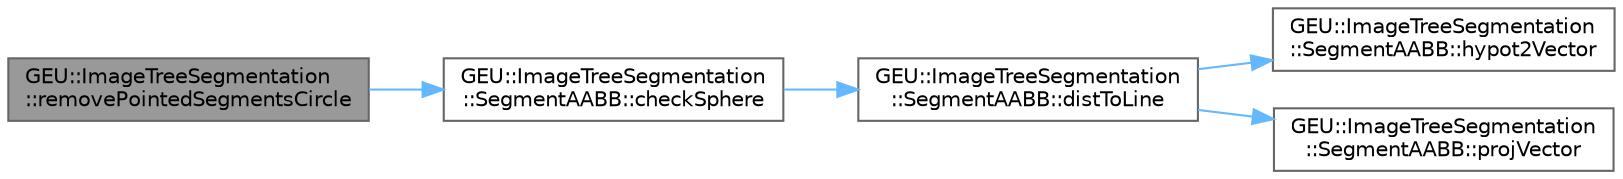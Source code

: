 digraph "GEU::ImageTreeSegmentation::removePointedSegmentsCircle"
{
 // LATEX_PDF_SIZE
  bgcolor="transparent";
  edge [fontname=Helvetica,fontsize=10,labelfontname=Helvetica,labelfontsize=10];
  node [fontname=Helvetica,fontsize=10,shape=box,height=0.2,width=0.4];
  rankdir="LR";
  Node1 [id="Node000001",label="GEU::ImageTreeSegmentation\l::removePointedSegmentsCircle",height=0.2,width=0.4,color="gray40", fillcolor="grey60", style="filled", fontcolor="black",tooltip=" "];
  Node1 -> Node2 [id="edge1_Node000001_Node000002",color="steelblue1",style="solid",tooltip=" "];
  Node2 [id="Node000002",label="GEU::ImageTreeSegmentation\l::SegmentAABB::checkSphere",height=0.2,width=0.4,color="grey40", fillcolor="white", style="filled",URL="$dd/d05/struct_g_e_u_1_1_image_tree_segmentation_1_1_segment_a_a_b_b.html#a58979826093ced3297dc7410d0b66576",tooltip=" "];
  Node2 -> Node3 [id="edge2_Node000002_Node000003",color="steelblue1",style="solid",tooltip=" "];
  Node3 [id="Node000003",label="GEU::ImageTreeSegmentation\l::SegmentAABB::distToLine",height=0.2,width=0.4,color="grey40", fillcolor="white", style="filled",URL="$dd/d05/struct_g_e_u_1_1_image_tree_segmentation_1_1_segment_a_a_b_b.html#a127fc58846acbedca44a879a31dfc49f",tooltip=" "];
  Node3 -> Node4 [id="edge3_Node000003_Node000004",color="steelblue1",style="solid",tooltip=" "];
  Node4 [id="Node000004",label="GEU::ImageTreeSegmentation\l::SegmentAABB::hypot2Vector",height=0.2,width=0.4,color="grey40", fillcolor="white", style="filled",URL="$dd/d05/struct_g_e_u_1_1_image_tree_segmentation_1_1_segment_a_a_b_b.html#a578bcf343b3b66df1e6e644b9e017c3b",tooltip=" "];
  Node3 -> Node5 [id="edge4_Node000003_Node000005",color="steelblue1",style="solid",tooltip=" "];
  Node5 [id="Node000005",label="GEU::ImageTreeSegmentation\l::SegmentAABB::projVector",height=0.2,width=0.4,color="grey40", fillcolor="white", style="filled",URL="$dd/d05/struct_g_e_u_1_1_image_tree_segmentation_1_1_segment_a_a_b_b.html#ad32ae1e013e3fef6aefbf7fcf345231a",tooltip=" "];
}

